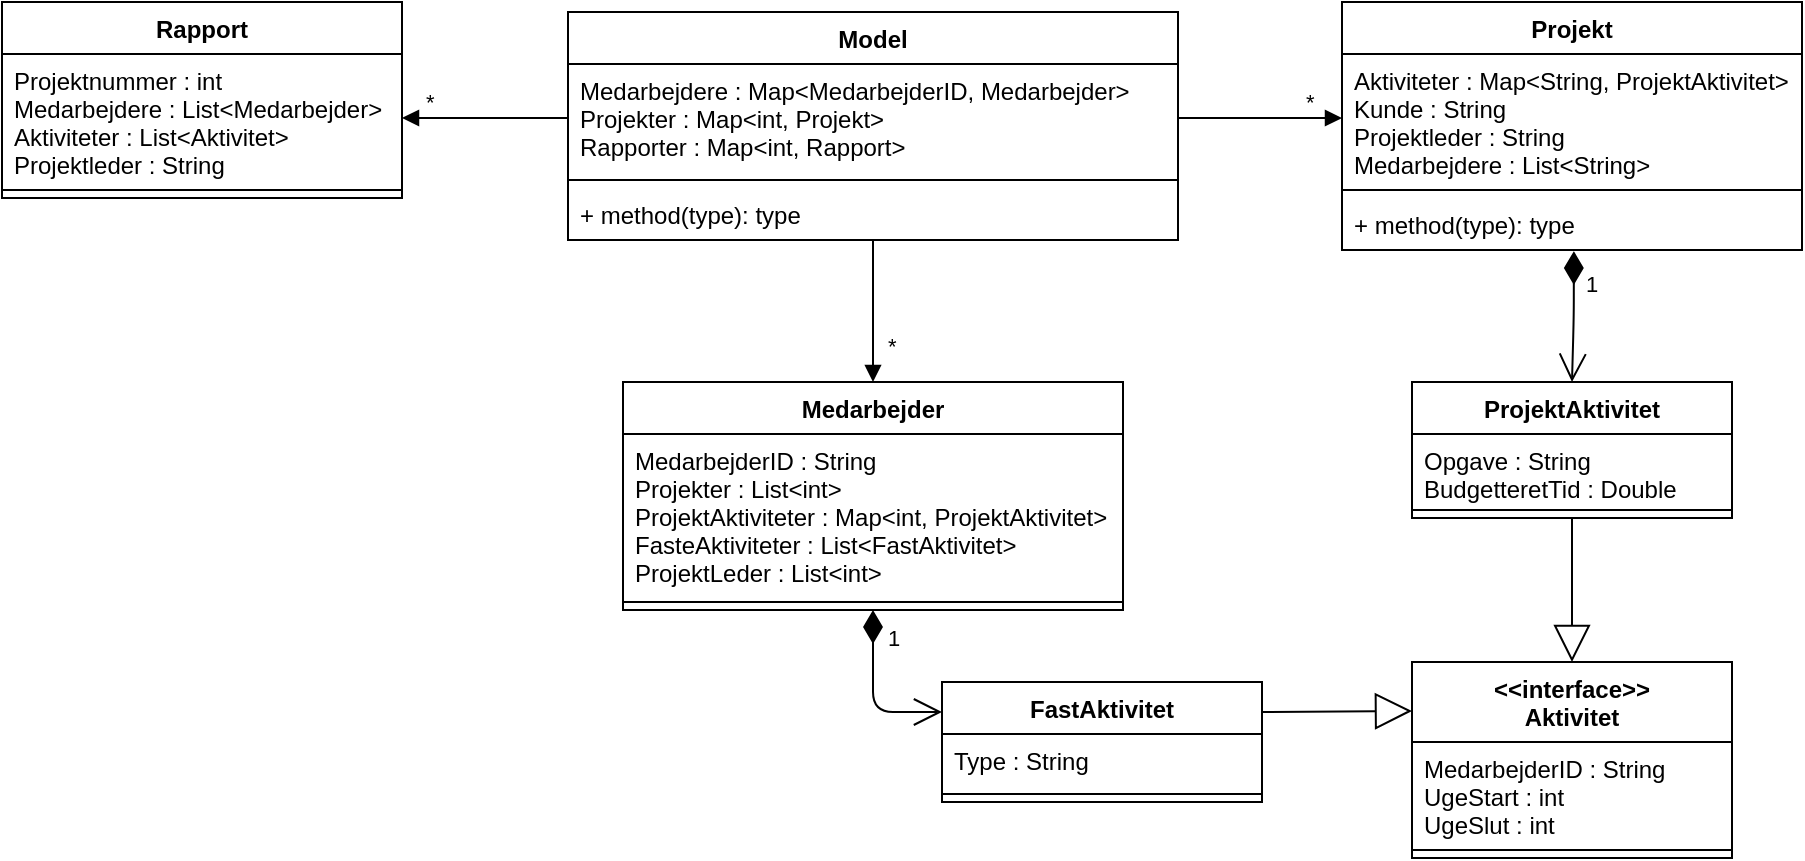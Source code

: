 <mxfile>
    <diagram id="oq4d9uawDV2UhG_QIp9t" name="Page-1">
        <mxGraphModel dx="660" dy="373" grid="1" gridSize="10" guides="1" tooltips="1" connect="1" arrows="1" fold="1" page="1" pageScale="1" pageWidth="850" pageHeight="1100" math="0" shadow="0">
            <root>
                <mxCell id="0"/>
                <mxCell id="1" parent="0"/>
                <mxCell id="2" value="Model" style="swimlane;fontStyle=1;align=center;verticalAlign=top;childLayout=stackLayout;horizontal=1;startSize=26;horizontalStack=0;resizeParent=1;resizeParentMax=0;resizeLast=0;collapsible=1;marginBottom=0;" vertex="1" parent="1">
                    <mxGeometry x="303" y="85" width="305" height="114" as="geometry"/>
                </mxCell>
                <mxCell id="3" value="Medarbejdere : Map&lt;MedarbejderID, Medarbejder&gt;&#10;Projekter : Map&lt;int, Projekt&gt;&#10;Rapporter : Map&lt;int, Rapport&gt;" style="text;strokeColor=none;fillColor=none;align=left;verticalAlign=top;spacingLeft=4;spacingRight=4;overflow=hidden;rotatable=0;points=[[0,0.5],[1,0.5]];portConstraint=eastwest;" vertex="1" parent="2">
                    <mxGeometry y="26" width="305" height="54" as="geometry"/>
                </mxCell>
                <mxCell id="4" value="" style="line;strokeWidth=1;fillColor=none;align=left;verticalAlign=middle;spacingTop=-1;spacingLeft=3;spacingRight=3;rotatable=0;labelPosition=right;points=[];portConstraint=eastwest;strokeColor=inherit;" vertex="1" parent="2">
                    <mxGeometry y="80" width="305" height="8" as="geometry"/>
                </mxCell>
                <mxCell id="5" value="+ method(type): type" style="text;strokeColor=none;fillColor=none;align=left;verticalAlign=top;spacingLeft=4;spacingRight=4;overflow=hidden;rotatable=0;points=[[0,0.5],[1,0.5]];portConstraint=eastwest;" vertex="1" parent="2">
                    <mxGeometry y="88" width="305" height="26" as="geometry"/>
                </mxCell>
                <mxCell id="6" value="Rapport" style="swimlane;fontStyle=1;align=center;verticalAlign=top;childLayout=stackLayout;horizontal=1;startSize=26;horizontalStack=0;resizeParent=1;resizeParentMax=0;resizeLast=0;collapsible=1;marginBottom=0;" vertex="1" parent="1">
                    <mxGeometry x="20" y="80" width="200" height="98" as="geometry"/>
                </mxCell>
                <mxCell id="7" value="Projektnummer : int&#10;Medarbejdere : List&lt;Medarbejder&gt;&#10;Aktiviteter : List&lt;Aktivitet&gt;&#10;Projektleder : String" style="text;strokeColor=none;fillColor=none;align=left;verticalAlign=top;spacingLeft=4;spacingRight=4;overflow=hidden;rotatable=0;points=[[0,0.5],[1,0.5]];portConstraint=eastwest;" vertex="1" parent="6">
                    <mxGeometry y="26" width="200" height="64" as="geometry"/>
                </mxCell>
                <mxCell id="8" value="" style="line;strokeWidth=1;fillColor=none;align=left;verticalAlign=middle;spacingTop=-1;spacingLeft=3;spacingRight=3;rotatable=0;labelPosition=right;points=[];portConstraint=eastwest;strokeColor=inherit;" vertex="1" parent="6">
                    <mxGeometry y="90" width="200" height="8" as="geometry"/>
                </mxCell>
                <mxCell id="11" value="" style="endArrow=block;endFill=1;html=1;edgeStyle=orthogonalEdgeStyle;align=left;verticalAlign=top;exitX=0;exitY=0.5;exitDx=0;exitDy=0;entryX=1;entryY=0.5;entryDx=0;entryDy=0;" edge="1" parent="1" source="3" target="7">
                    <mxGeometry x="-0.203" y="12" relative="1" as="geometry">
                        <mxPoint x="237" y="250" as="sourcePoint"/>
                        <mxPoint x="200" y="230" as="targetPoint"/>
                        <mxPoint as="offset"/>
                    </mxGeometry>
                </mxCell>
                <mxCell id="12" value="*" style="edgeLabel;resizable=0;html=1;align=left;verticalAlign=bottom;" connectable="0" vertex="1" parent="11">
                    <mxGeometry x="-1" relative="1" as="geometry">
                        <mxPoint x="-73" as="offset"/>
                    </mxGeometry>
                </mxCell>
                <mxCell id="14" value="Projekt" style="swimlane;fontStyle=1;align=center;verticalAlign=top;childLayout=stackLayout;horizontal=1;startSize=26;horizontalStack=0;resizeParent=1;resizeParentMax=0;resizeLast=0;collapsible=1;marginBottom=0;" vertex="1" parent="1">
                    <mxGeometry x="690" y="80" width="230" height="124" as="geometry"/>
                </mxCell>
                <mxCell id="15" value="Aktiviteter : Map&lt;String, ProjektAktivitet&gt;&#10;Kunde : String&#10;Projektleder : String&#10;Medarbejdere : List&lt;String&gt;" style="text;strokeColor=none;fillColor=none;align=left;verticalAlign=top;spacingLeft=4;spacingRight=4;overflow=hidden;rotatable=0;points=[[0,0.5],[1,0.5]];portConstraint=eastwest;" vertex="1" parent="14">
                    <mxGeometry y="26" width="230" height="64" as="geometry"/>
                </mxCell>
                <mxCell id="16" value="" style="line;strokeWidth=1;fillColor=none;align=left;verticalAlign=middle;spacingTop=-1;spacingLeft=3;spacingRight=3;rotatable=0;labelPosition=right;points=[];portConstraint=eastwest;strokeColor=inherit;" vertex="1" parent="14">
                    <mxGeometry y="90" width="230" height="8" as="geometry"/>
                </mxCell>
                <mxCell id="17" value="+ method(type): type" style="text;strokeColor=none;fillColor=none;align=left;verticalAlign=top;spacingLeft=4;spacingRight=4;overflow=hidden;rotatable=0;points=[[0,0.5],[1,0.5]];portConstraint=eastwest;" vertex="1" parent="14">
                    <mxGeometry y="98" width="230" height="26" as="geometry"/>
                </mxCell>
                <mxCell id="18" value="&lt;&lt;interface&gt;&gt;&#10;Aktivitet" style="swimlane;fontStyle=1;align=center;verticalAlign=top;childLayout=stackLayout;horizontal=1;startSize=40;horizontalStack=0;resizeParent=1;resizeParentMax=0;resizeLast=0;collapsible=1;marginBottom=0;" vertex="1" parent="1">
                    <mxGeometry x="725" y="410" width="160" height="98" as="geometry"/>
                </mxCell>
                <mxCell id="19" value="MedarbejderID : String&#10;UgeStart : int&#10;UgeSlut : int" style="text;strokeColor=none;fillColor=none;align=left;verticalAlign=top;spacingLeft=4;spacingRight=4;overflow=hidden;rotatable=0;points=[[0,0.5],[1,0.5]];portConstraint=eastwest;" vertex="1" parent="18">
                    <mxGeometry y="40" width="160" height="50" as="geometry"/>
                </mxCell>
                <mxCell id="20" value="" style="line;strokeWidth=1;fillColor=none;align=left;verticalAlign=middle;spacingTop=-1;spacingLeft=3;spacingRight=3;rotatable=0;labelPosition=right;points=[];portConstraint=eastwest;strokeColor=inherit;" vertex="1" parent="18">
                    <mxGeometry y="90" width="160" height="8" as="geometry"/>
                </mxCell>
                <mxCell id="22" value="FastAktivitet" style="swimlane;fontStyle=1;align=center;verticalAlign=top;childLayout=stackLayout;horizontal=1;startSize=26;horizontalStack=0;resizeParent=1;resizeParentMax=0;resizeLast=0;collapsible=1;marginBottom=0;" vertex="1" parent="1">
                    <mxGeometry x="490" y="420" width="160" height="60" as="geometry"/>
                </mxCell>
                <mxCell id="23" value="Type : String" style="text;strokeColor=none;fillColor=none;align=left;verticalAlign=top;spacingLeft=4;spacingRight=4;overflow=hidden;rotatable=0;points=[[0,0.5],[1,0.5]];portConstraint=eastwest;" vertex="1" parent="22">
                    <mxGeometry y="26" width="160" height="26" as="geometry"/>
                </mxCell>
                <mxCell id="24" value="" style="line;strokeWidth=1;fillColor=none;align=left;verticalAlign=middle;spacingTop=-1;spacingLeft=3;spacingRight=3;rotatable=0;labelPosition=right;points=[];portConstraint=eastwest;strokeColor=inherit;" vertex="1" parent="22">
                    <mxGeometry y="52" width="160" height="8" as="geometry"/>
                </mxCell>
                <mxCell id="26" value="ProjektAktivitet" style="swimlane;fontStyle=1;align=center;verticalAlign=top;childLayout=stackLayout;horizontal=1;startSize=26;horizontalStack=0;resizeParent=1;resizeParentMax=0;resizeLast=0;collapsible=1;marginBottom=0;" vertex="1" parent="1">
                    <mxGeometry x="725" y="270" width="160" height="68" as="geometry"/>
                </mxCell>
                <mxCell id="27" value="Opgave : String&#10;BudgetteretTid : Double" style="text;strokeColor=none;fillColor=none;align=left;verticalAlign=top;spacingLeft=4;spacingRight=4;overflow=hidden;rotatable=0;points=[[0,0.5],[1,0.5]];portConstraint=eastwest;" vertex="1" parent="26">
                    <mxGeometry y="26" width="160" height="34" as="geometry"/>
                </mxCell>
                <mxCell id="28" value="" style="line;strokeWidth=1;fillColor=none;align=left;verticalAlign=middle;spacingTop=-1;spacingLeft=3;spacingRight=3;rotatable=0;labelPosition=right;points=[];portConstraint=eastwest;strokeColor=inherit;" vertex="1" parent="26">
                    <mxGeometry y="60" width="160" height="8" as="geometry"/>
                </mxCell>
                <mxCell id="39" value="" style="endArrow=block;endSize=16;endFill=0;html=1;entryX=0;entryY=0.25;entryDx=0;entryDy=0;exitX=1;exitY=0.25;exitDx=0;exitDy=0;" edge="1" parent="1" source="22" target="18">
                    <mxGeometry width="160" relative="1" as="geometry">
                        <mxPoint x="660" y="450" as="sourcePoint"/>
                        <mxPoint x="810" y="200" as="targetPoint"/>
                    </mxGeometry>
                </mxCell>
                <mxCell id="40" value="" style="endArrow=block;endSize=16;endFill=0;html=1;entryX=0.5;entryY=0;entryDx=0;entryDy=0;exitX=0.5;exitY=1;exitDx=0;exitDy=0;" edge="1" parent="1" source="26" target="18">
                    <mxGeometry width="160" relative="1" as="geometry">
                        <mxPoint x="660" y="320" as="sourcePoint"/>
                        <mxPoint x="820" y="320" as="targetPoint"/>
                    </mxGeometry>
                </mxCell>
                <mxCell id="41" value="1" style="endArrow=open;html=1;endSize=12;startArrow=diamondThin;startSize=14;startFill=1;edgeStyle=orthogonalEdgeStyle;align=left;verticalAlign=bottom;exitX=0.504;exitY=1.022;exitDx=0;exitDy=0;exitPerimeter=0;entryX=0.5;entryY=0;entryDx=0;entryDy=0;" edge="1" parent="1" source="17" target="26">
                    <mxGeometry x="-0.233" y="4" relative="1" as="geometry">
                        <mxPoint x="760" y="220" as="sourcePoint"/>
                        <mxPoint x="820" y="260" as="targetPoint"/>
                        <mxPoint as="offset"/>
                    </mxGeometry>
                </mxCell>
                <mxCell id="42" value="Medarbejder" style="swimlane;fontStyle=1;align=center;verticalAlign=top;childLayout=stackLayout;horizontal=1;startSize=26;horizontalStack=0;resizeParent=1;resizeParentMax=0;resizeLast=0;collapsible=1;marginBottom=0;" vertex="1" parent="1">
                    <mxGeometry x="330.5" y="270" width="250" height="114" as="geometry">
                        <mxRectangle x="210" y="300" width="100" height="30" as="alternateBounds"/>
                    </mxGeometry>
                </mxCell>
                <mxCell id="43" value="MedarbejderID : String&#10;Projekter : List&lt;int&gt;&#10;ProjektAktiviteter : Map&lt;int, ProjektAktivitet&gt;&#10;FasteAktiviteter : List&lt;FastAktivitet&gt;&#10;ProjektLeder : List&lt;int&gt;" style="text;strokeColor=none;fillColor=none;align=left;verticalAlign=top;spacingLeft=4;spacingRight=4;overflow=hidden;rotatable=0;points=[[0,0.5],[1,0.5]];portConstraint=eastwest;" vertex="1" parent="42">
                    <mxGeometry y="26" width="250" height="80" as="geometry"/>
                </mxCell>
                <mxCell id="44" value="" style="line;strokeWidth=1;fillColor=none;align=left;verticalAlign=middle;spacingTop=-1;spacingLeft=3;spacingRight=3;rotatable=0;labelPosition=right;points=[];portConstraint=eastwest;strokeColor=inherit;" vertex="1" parent="42">
                    <mxGeometry y="106" width="250" height="8" as="geometry"/>
                </mxCell>
                <mxCell id="47" value="1" style="endArrow=open;html=1;endSize=12;startArrow=diamondThin;startSize=14;startFill=1;edgeStyle=orthogonalEdgeStyle;align=left;verticalAlign=bottom;exitX=0.5;exitY=1;exitDx=0;exitDy=0;entryX=0;entryY=0.25;entryDx=0;entryDy=0;" edge="1" parent="1" source="42" target="22">
                    <mxGeometry x="-0.466" y="5" relative="1" as="geometry">
                        <mxPoint x="410" y="430" as="sourcePoint"/>
                        <mxPoint x="570" y="430" as="targetPoint"/>
                        <mxPoint as="offset"/>
                    </mxGeometry>
                </mxCell>
                <mxCell id="48" value="" style="endArrow=block;endFill=1;html=1;edgeStyle=orthogonalEdgeStyle;align=left;verticalAlign=top;entryX=0.5;entryY=0;entryDx=0;entryDy=0;exitX=0.5;exitY=1;exitDx=0;exitDy=0;" edge="1" parent="1" source="2" target="42">
                    <mxGeometry x="-1" relative="1" as="geometry">
                        <mxPoint x="510" y="230" as="sourcePoint"/>
                        <mxPoint x="570" y="260" as="targetPoint"/>
                    </mxGeometry>
                </mxCell>
                <mxCell id="49" value="*" style="edgeLabel;resizable=0;html=1;align=left;verticalAlign=bottom;" connectable="0" vertex="1" parent="48">
                    <mxGeometry x="-1" relative="1" as="geometry">
                        <mxPoint x="5" y="61" as="offset"/>
                    </mxGeometry>
                </mxCell>
                <mxCell id="53" value="" style="endArrow=block;endFill=1;html=1;edgeStyle=orthogonalEdgeStyle;align=left;verticalAlign=top;exitX=1;exitY=0.5;exitDx=0;exitDy=0;entryX=0;entryY=0.5;entryDx=0;entryDy=0;" edge="1" parent="1" source="3" target="15">
                    <mxGeometry x="-1" relative="1" as="geometry">
                        <mxPoint x="590" y="270" as="sourcePoint"/>
                        <mxPoint x="750" y="270" as="targetPoint"/>
                    </mxGeometry>
                </mxCell>
                <mxCell id="54" value="*" style="edgeLabel;resizable=0;html=1;align=left;verticalAlign=bottom;" connectable="0" vertex="1" parent="53">
                    <mxGeometry x="-1" relative="1" as="geometry">
                        <mxPoint x="62" as="offset"/>
                    </mxGeometry>
                </mxCell>
            </root>
        </mxGraphModel>
    </diagram>
</mxfile>